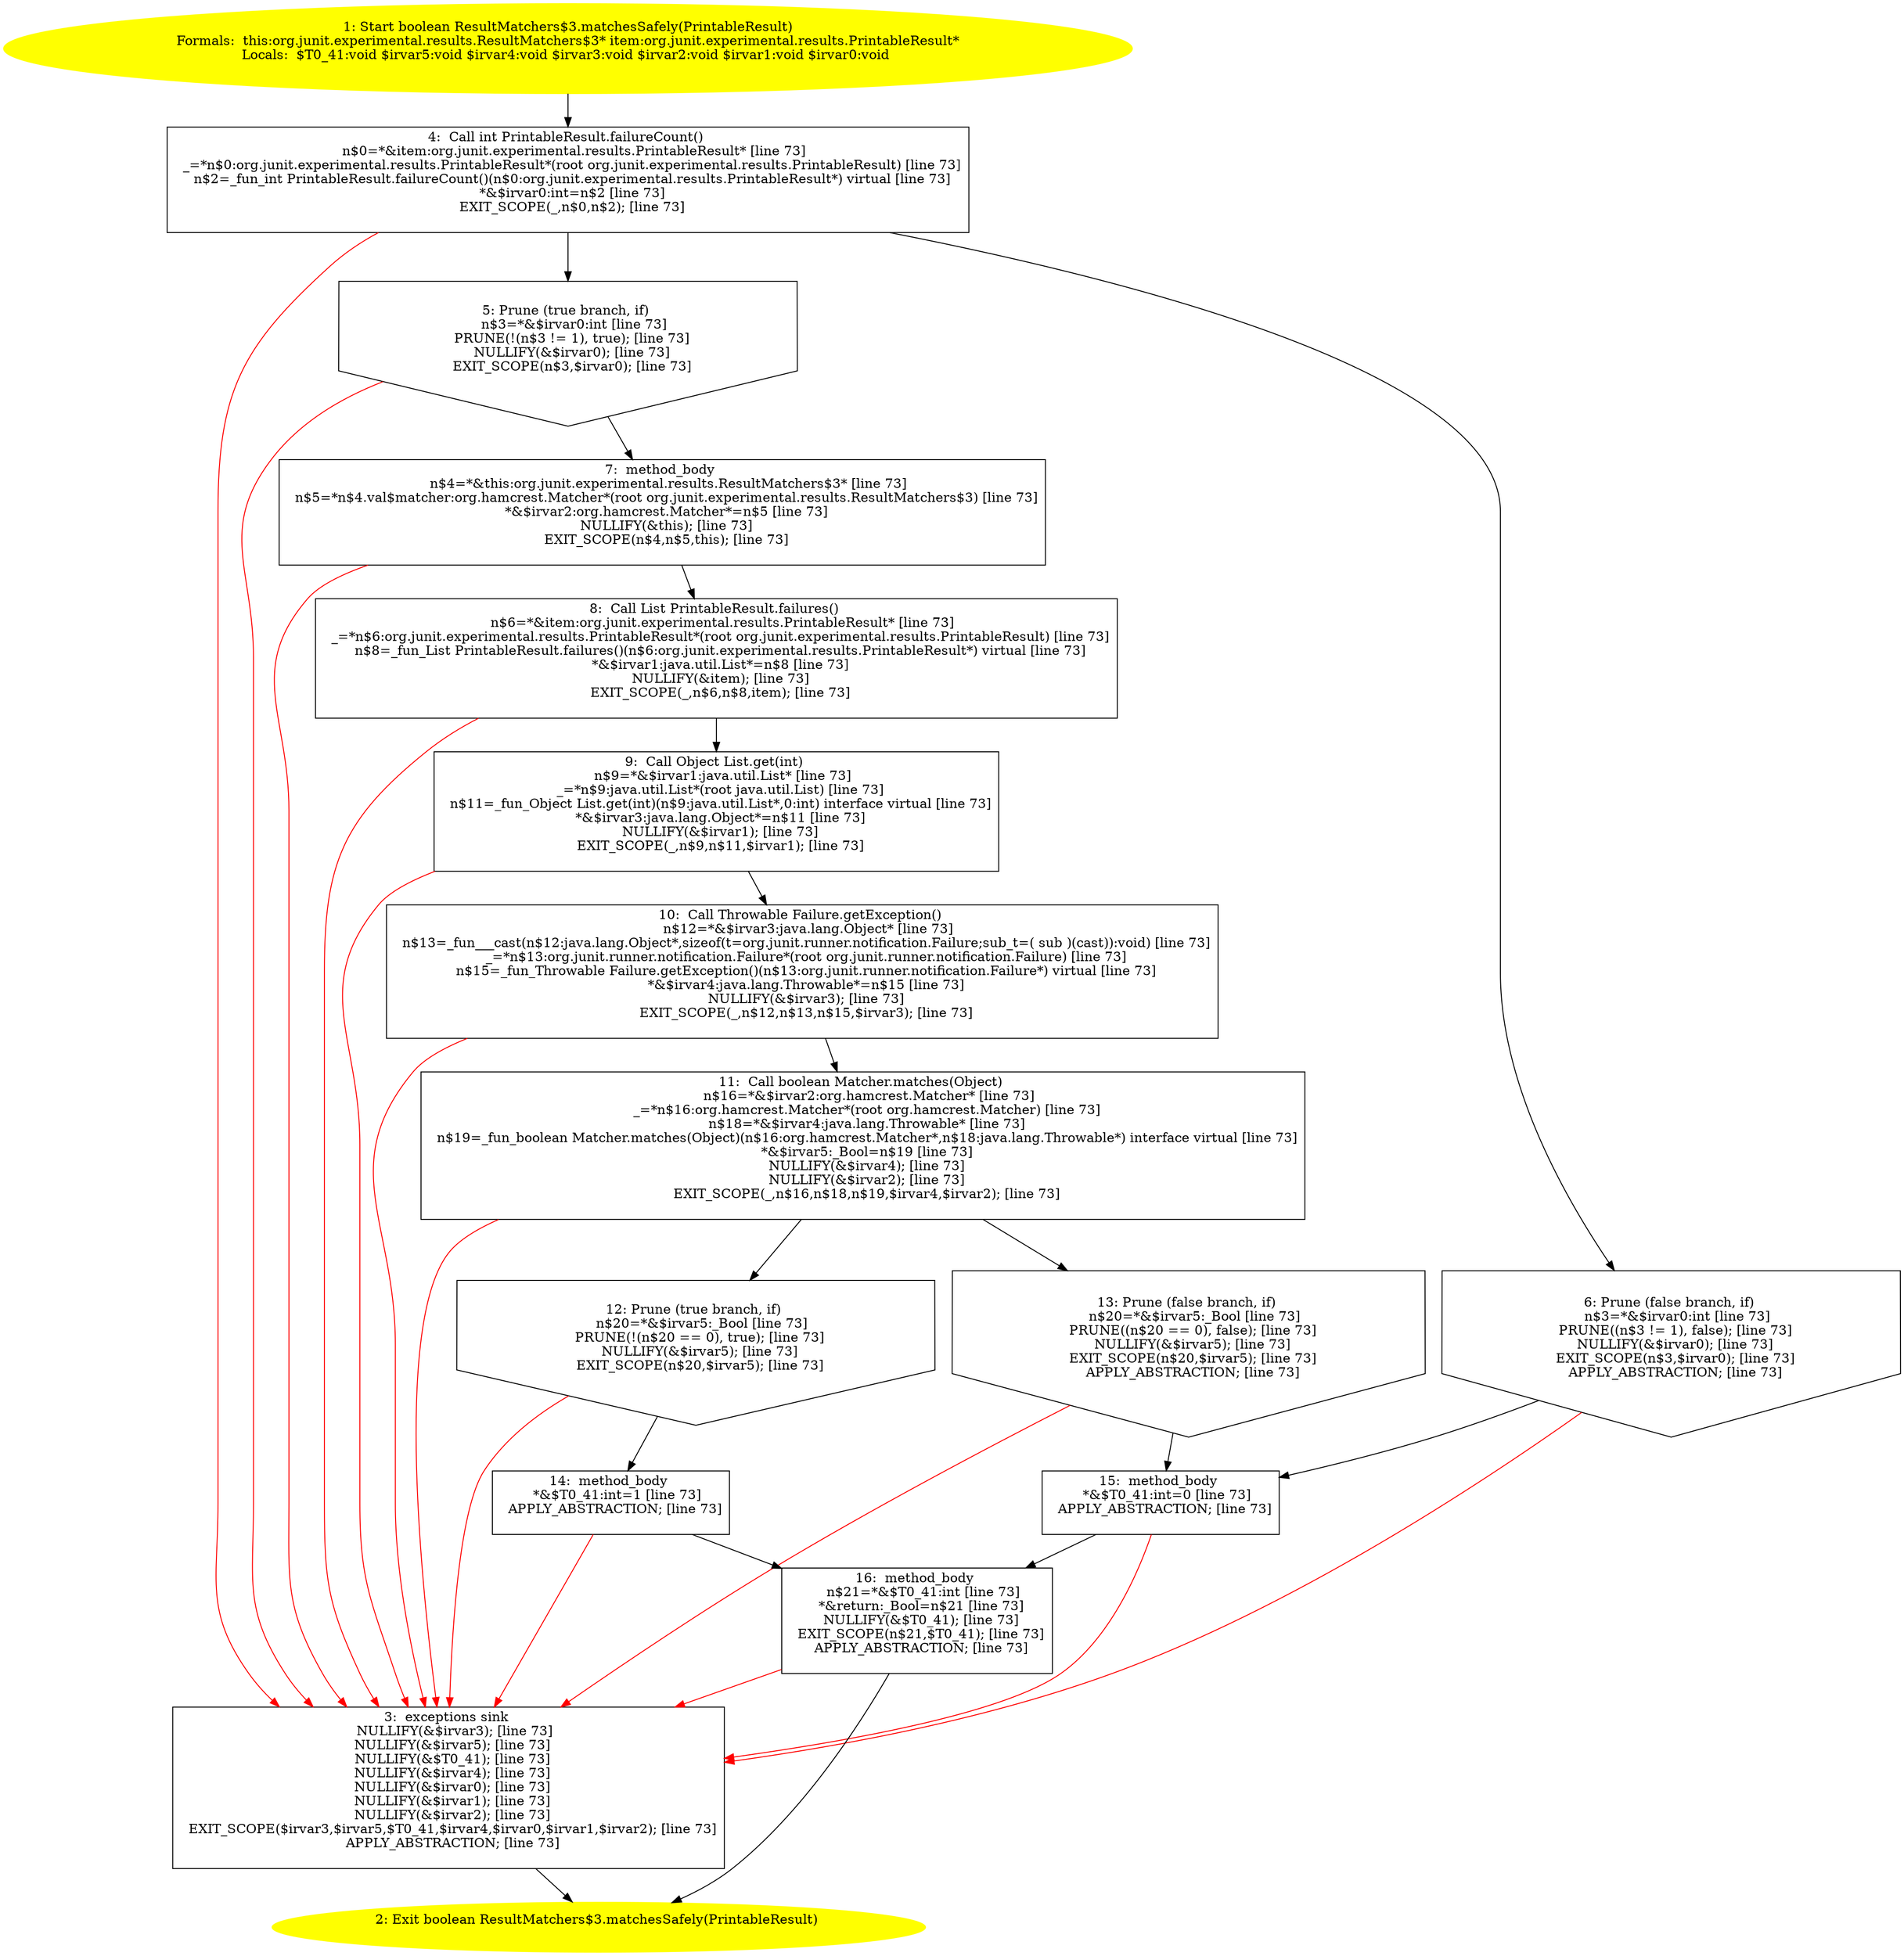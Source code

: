 /* @generated */
digraph cfg {
"org.junit.experimental.results.ResultMatchers$3.matchesSafely(org.junit.experimental.results.Printab.2a312b296b189390cfff4f5603468cbe_1" [label="1: Start boolean ResultMatchers$3.matchesSafely(PrintableResult)\nFormals:  this:org.junit.experimental.results.ResultMatchers$3* item:org.junit.experimental.results.PrintableResult*\nLocals:  $T0_41:void $irvar5:void $irvar4:void $irvar3:void $irvar2:void $irvar1:void $irvar0:void \n  " color=yellow style=filled]
	

	 "org.junit.experimental.results.ResultMatchers$3.matchesSafely(org.junit.experimental.results.Printab.2a312b296b189390cfff4f5603468cbe_1" -> "org.junit.experimental.results.ResultMatchers$3.matchesSafely(org.junit.experimental.results.Printab.2a312b296b189390cfff4f5603468cbe_4" ;
"org.junit.experimental.results.ResultMatchers$3.matchesSafely(org.junit.experimental.results.Printab.2a312b296b189390cfff4f5603468cbe_2" [label="2: Exit boolean ResultMatchers$3.matchesSafely(PrintableResult) \n  " color=yellow style=filled]
	

"org.junit.experimental.results.ResultMatchers$3.matchesSafely(org.junit.experimental.results.Printab.2a312b296b189390cfff4f5603468cbe_3" [label="3:  exceptions sink \n   NULLIFY(&$irvar3); [line 73]\n  NULLIFY(&$irvar5); [line 73]\n  NULLIFY(&$T0_41); [line 73]\n  NULLIFY(&$irvar4); [line 73]\n  NULLIFY(&$irvar0); [line 73]\n  NULLIFY(&$irvar1); [line 73]\n  NULLIFY(&$irvar2); [line 73]\n  EXIT_SCOPE($irvar3,$irvar5,$T0_41,$irvar4,$irvar0,$irvar1,$irvar2); [line 73]\n  APPLY_ABSTRACTION; [line 73]\n " shape="box"]
	

	 "org.junit.experimental.results.ResultMatchers$3.matchesSafely(org.junit.experimental.results.Printab.2a312b296b189390cfff4f5603468cbe_3" -> "org.junit.experimental.results.ResultMatchers$3.matchesSafely(org.junit.experimental.results.Printab.2a312b296b189390cfff4f5603468cbe_2" ;
"org.junit.experimental.results.ResultMatchers$3.matchesSafely(org.junit.experimental.results.Printab.2a312b296b189390cfff4f5603468cbe_4" [label="4:  Call int PrintableResult.failureCount() \n   n$0=*&item:org.junit.experimental.results.PrintableResult* [line 73]\n  _=*n$0:org.junit.experimental.results.PrintableResult*(root org.junit.experimental.results.PrintableResult) [line 73]\n  n$2=_fun_int PrintableResult.failureCount()(n$0:org.junit.experimental.results.PrintableResult*) virtual [line 73]\n  *&$irvar0:int=n$2 [line 73]\n  EXIT_SCOPE(_,n$0,n$2); [line 73]\n " shape="box"]
	

	 "org.junit.experimental.results.ResultMatchers$3.matchesSafely(org.junit.experimental.results.Printab.2a312b296b189390cfff4f5603468cbe_4" -> "org.junit.experimental.results.ResultMatchers$3.matchesSafely(org.junit.experimental.results.Printab.2a312b296b189390cfff4f5603468cbe_5" ;
	 "org.junit.experimental.results.ResultMatchers$3.matchesSafely(org.junit.experimental.results.Printab.2a312b296b189390cfff4f5603468cbe_4" -> "org.junit.experimental.results.ResultMatchers$3.matchesSafely(org.junit.experimental.results.Printab.2a312b296b189390cfff4f5603468cbe_6" ;
	 "org.junit.experimental.results.ResultMatchers$3.matchesSafely(org.junit.experimental.results.Printab.2a312b296b189390cfff4f5603468cbe_4" -> "org.junit.experimental.results.ResultMatchers$3.matchesSafely(org.junit.experimental.results.Printab.2a312b296b189390cfff4f5603468cbe_3" [color="red" ];
"org.junit.experimental.results.ResultMatchers$3.matchesSafely(org.junit.experimental.results.Printab.2a312b296b189390cfff4f5603468cbe_5" [label="5: Prune (true branch, if) \n   n$3=*&$irvar0:int [line 73]\n  PRUNE(!(n$3 != 1), true); [line 73]\n  NULLIFY(&$irvar0); [line 73]\n  EXIT_SCOPE(n$3,$irvar0); [line 73]\n " shape="invhouse"]
	

	 "org.junit.experimental.results.ResultMatchers$3.matchesSafely(org.junit.experimental.results.Printab.2a312b296b189390cfff4f5603468cbe_5" -> "org.junit.experimental.results.ResultMatchers$3.matchesSafely(org.junit.experimental.results.Printab.2a312b296b189390cfff4f5603468cbe_7" ;
	 "org.junit.experimental.results.ResultMatchers$3.matchesSafely(org.junit.experimental.results.Printab.2a312b296b189390cfff4f5603468cbe_5" -> "org.junit.experimental.results.ResultMatchers$3.matchesSafely(org.junit.experimental.results.Printab.2a312b296b189390cfff4f5603468cbe_3" [color="red" ];
"org.junit.experimental.results.ResultMatchers$3.matchesSafely(org.junit.experimental.results.Printab.2a312b296b189390cfff4f5603468cbe_6" [label="6: Prune (false branch, if) \n   n$3=*&$irvar0:int [line 73]\n  PRUNE((n$3 != 1), false); [line 73]\n  NULLIFY(&$irvar0); [line 73]\n  EXIT_SCOPE(n$3,$irvar0); [line 73]\n  APPLY_ABSTRACTION; [line 73]\n " shape="invhouse"]
	

	 "org.junit.experimental.results.ResultMatchers$3.matchesSafely(org.junit.experimental.results.Printab.2a312b296b189390cfff4f5603468cbe_6" -> "org.junit.experimental.results.ResultMatchers$3.matchesSafely(org.junit.experimental.results.Printab.2a312b296b189390cfff4f5603468cbe_15" ;
	 "org.junit.experimental.results.ResultMatchers$3.matchesSafely(org.junit.experimental.results.Printab.2a312b296b189390cfff4f5603468cbe_6" -> "org.junit.experimental.results.ResultMatchers$3.matchesSafely(org.junit.experimental.results.Printab.2a312b296b189390cfff4f5603468cbe_3" [color="red" ];
"org.junit.experimental.results.ResultMatchers$3.matchesSafely(org.junit.experimental.results.Printab.2a312b296b189390cfff4f5603468cbe_7" [label="7:  method_body \n   n$4=*&this:org.junit.experimental.results.ResultMatchers$3* [line 73]\n  n$5=*n$4.val$matcher:org.hamcrest.Matcher*(root org.junit.experimental.results.ResultMatchers$3) [line 73]\n  *&$irvar2:org.hamcrest.Matcher*=n$5 [line 73]\n  NULLIFY(&this); [line 73]\n  EXIT_SCOPE(n$4,n$5,this); [line 73]\n " shape="box"]
	

	 "org.junit.experimental.results.ResultMatchers$3.matchesSafely(org.junit.experimental.results.Printab.2a312b296b189390cfff4f5603468cbe_7" -> "org.junit.experimental.results.ResultMatchers$3.matchesSafely(org.junit.experimental.results.Printab.2a312b296b189390cfff4f5603468cbe_8" ;
	 "org.junit.experimental.results.ResultMatchers$3.matchesSafely(org.junit.experimental.results.Printab.2a312b296b189390cfff4f5603468cbe_7" -> "org.junit.experimental.results.ResultMatchers$3.matchesSafely(org.junit.experimental.results.Printab.2a312b296b189390cfff4f5603468cbe_3" [color="red" ];
"org.junit.experimental.results.ResultMatchers$3.matchesSafely(org.junit.experimental.results.Printab.2a312b296b189390cfff4f5603468cbe_8" [label="8:  Call List PrintableResult.failures() \n   n$6=*&item:org.junit.experimental.results.PrintableResult* [line 73]\n  _=*n$6:org.junit.experimental.results.PrintableResult*(root org.junit.experimental.results.PrintableResult) [line 73]\n  n$8=_fun_List PrintableResult.failures()(n$6:org.junit.experimental.results.PrintableResult*) virtual [line 73]\n  *&$irvar1:java.util.List*=n$8 [line 73]\n  NULLIFY(&item); [line 73]\n  EXIT_SCOPE(_,n$6,n$8,item); [line 73]\n " shape="box"]
	

	 "org.junit.experimental.results.ResultMatchers$3.matchesSafely(org.junit.experimental.results.Printab.2a312b296b189390cfff4f5603468cbe_8" -> "org.junit.experimental.results.ResultMatchers$3.matchesSafely(org.junit.experimental.results.Printab.2a312b296b189390cfff4f5603468cbe_9" ;
	 "org.junit.experimental.results.ResultMatchers$3.matchesSafely(org.junit.experimental.results.Printab.2a312b296b189390cfff4f5603468cbe_8" -> "org.junit.experimental.results.ResultMatchers$3.matchesSafely(org.junit.experimental.results.Printab.2a312b296b189390cfff4f5603468cbe_3" [color="red" ];
"org.junit.experimental.results.ResultMatchers$3.matchesSafely(org.junit.experimental.results.Printab.2a312b296b189390cfff4f5603468cbe_9" [label="9:  Call Object List.get(int) \n   n$9=*&$irvar1:java.util.List* [line 73]\n  _=*n$9:java.util.List*(root java.util.List) [line 73]\n  n$11=_fun_Object List.get(int)(n$9:java.util.List*,0:int) interface virtual [line 73]\n  *&$irvar3:java.lang.Object*=n$11 [line 73]\n  NULLIFY(&$irvar1); [line 73]\n  EXIT_SCOPE(_,n$9,n$11,$irvar1); [line 73]\n " shape="box"]
	

	 "org.junit.experimental.results.ResultMatchers$3.matchesSafely(org.junit.experimental.results.Printab.2a312b296b189390cfff4f5603468cbe_9" -> "org.junit.experimental.results.ResultMatchers$3.matchesSafely(org.junit.experimental.results.Printab.2a312b296b189390cfff4f5603468cbe_10" ;
	 "org.junit.experimental.results.ResultMatchers$3.matchesSafely(org.junit.experimental.results.Printab.2a312b296b189390cfff4f5603468cbe_9" -> "org.junit.experimental.results.ResultMatchers$3.matchesSafely(org.junit.experimental.results.Printab.2a312b296b189390cfff4f5603468cbe_3" [color="red" ];
"org.junit.experimental.results.ResultMatchers$3.matchesSafely(org.junit.experimental.results.Printab.2a312b296b189390cfff4f5603468cbe_10" [label="10:  Call Throwable Failure.getException() \n   n$12=*&$irvar3:java.lang.Object* [line 73]\n  n$13=_fun___cast(n$12:java.lang.Object*,sizeof(t=org.junit.runner.notification.Failure;sub_t=( sub )(cast)):void) [line 73]\n  _=*n$13:org.junit.runner.notification.Failure*(root org.junit.runner.notification.Failure) [line 73]\n  n$15=_fun_Throwable Failure.getException()(n$13:org.junit.runner.notification.Failure*) virtual [line 73]\n  *&$irvar4:java.lang.Throwable*=n$15 [line 73]\n  NULLIFY(&$irvar3); [line 73]\n  EXIT_SCOPE(_,n$12,n$13,n$15,$irvar3); [line 73]\n " shape="box"]
	

	 "org.junit.experimental.results.ResultMatchers$3.matchesSafely(org.junit.experimental.results.Printab.2a312b296b189390cfff4f5603468cbe_10" -> "org.junit.experimental.results.ResultMatchers$3.matchesSafely(org.junit.experimental.results.Printab.2a312b296b189390cfff4f5603468cbe_11" ;
	 "org.junit.experimental.results.ResultMatchers$3.matchesSafely(org.junit.experimental.results.Printab.2a312b296b189390cfff4f5603468cbe_10" -> "org.junit.experimental.results.ResultMatchers$3.matchesSafely(org.junit.experimental.results.Printab.2a312b296b189390cfff4f5603468cbe_3" [color="red" ];
"org.junit.experimental.results.ResultMatchers$3.matchesSafely(org.junit.experimental.results.Printab.2a312b296b189390cfff4f5603468cbe_11" [label="11:  Call boolean Matcher.matches(Object) \n   n$16=*&$irvar2:org.hamcrest.Matcher* [line 73]\n  _=*n$16:org.hamcrest.Matcher*(root org.hamcrest.Matcher) [line 73]\n  n$18=*&$irvar4:java.lang.Throwable* [line 73]\n  n$19=_fun_boolean Matcher.matches(Object)(n$16:org.hamcrest.Matcher*,n$18:java.lang.Throwable*) interface virtual [line 73]\n  *&$irvar5:_Bool=n$19 [line 73]\n  NULLIFY(&$irvar4); [line 73]\n  NULLIFY(&$irvar2); [line 73]\n  EXIT_SCOPE(_,n$16,n$18,n$19,$irvar4,$irvar2); [line 73]\n " shape="box"]
	

	 "org.junit.experimental.results.ResultMatchers$3.matchesSafely(org.junit.experimental.results.Printab.2a312b296b189390cfff4f5603468cbe_11" -> "org.junit.experimental.results.ResultMatchers$3.matchesSafely(org.junit.experimental.results.Printab.2a312b296b189390cfff4f5603468cbe_12" ;
	 "org.junit.experimental.results.ResultMatchers$3.matchesSafely(org.junit.experimental.results.Printab.2a312b296b189390cfff4f5603468cbe_11" -> "org.junit.experimental.results.ResultMatchers$3.matchesSafely(org.junit.experimental.results.Printab.2a312b296b189390cfff4f5603468cbe_13" ;
	 "org.junit.experimental.results.ResultMatchers$3.matchesSafely(org.junit.experimental.results.Printab.2a312b296b189390cfff4f5603468cbe_11" -> "org.junit.experimental.results.ResultMatchers$3.matchesSafely(org.junit.experimental.results.Printab.2a312b296b189390cfff4f5603468cbe_3" [color="red" ];
"org.junit.experimental.results.ResultMatchers$3.matchesSafely(org.junit.experimental.results.Printab.2a312b296b189390cfff4f5603468cbe_12" [label="12: Prune (true branch, if) \n   n$20=*&$irvar5:_Bool [line 73]\n  PRUNE(!(n$20 == 0), true); [line 73]\n  NULLIFY(&$irvar5); [line 73]\n  EXIT_SCOPE(n$20,$irvar5); [line 73]\n " shape="invhouse"]
	

	 "org.junit.experimental.results.ResultMatchers$3.matchesSafely(org.junit.experimental.results.Printab.2a312b296b189390cfff4f5603468cbe_12" -> "org.junit.experimental.results.ResultMatchers$3.matchesSafely(org.junit.experimental.results.Printab.2a312b296b189390cfff4f5603468cbe_14" ;
	 "org.junit.experimental.results.ResultMatchers$3.matchesSafely(org.junit.experimental.results.Printab.2a312b296b189390cfff4f5603468cbe_12" -> "org.junit.experimental.results.ResultMatchers$3.matchesSafely(org.junit.experimental.results.Printab.2a312b296b189390cfff4f5603468cbe_3" [color="red" ];
"org.junit.experimental.results.ResultMatchers$3.matchesSafely(org.junit.experimental.results.Printab.2a312b296b189390cfff4f5603468cbe_13" [label="13: Prune (false branch, if) \n   n$20=*&$irvar5:_Bool [line 73]\n  PRUNE((n$20 == 0), false); [line 73]\n  NULLIFY(&$irvar5); [line 73]\n  EXIT_SCOPE(n$20,$irvar5); [line 73]\n  APPLY_ABSTRACTION; [line 73]\n " shape="invhouse"]
	

	 "org.junit.experimental.results.ResultMatchers$3.matchesSafely(org.junit.experimental.results.Printab.2a312b296b189390cfff4f5603468cbe_13" -> "org.junit.experimental.results.ResultMatchers$3.matchesSafely(org.junit.experimental.results.Printab.2a312b296b189390cfff4f5603468cbe_15" ;
	 "org.junit.experimental.results.ResultMatchers$3.matchesSafely(org.junit.experimental.results.Printab.2a312b296b189390cfff4f5603468cbe_13" -> "org.junit.experimental.results.ResultMatchers$3.matchesSafely(org.junit.experimental.results.Printab.2a312b296b189390cfff4f5603468cbe_3" [color="red" ];
"org.junit.experimental.results.ResultMatchers$3.matchesSafely(org.junit.experimental.results.Printab.2a312b296b189390cfff4f5603468cbe_14" [label="14:  method_body \n   *&$T0_41:int=1 [line 73]\n  APPLY_ABSTRACTION; [line 73]\n " shape="box"]
	

	 "org.junit.experimental.results.ResultMatchers$3.matchesSafely(org.junit.experimental.results.Printab.2a312b296b189390cfff4f5603468cbe_14" -> "org.junit.experimental.results.ResultMatchers$3.matchesSafely(org.junit.experimental.results.Printab.2a312b296b189390cfff4f5603468cbe_16" ;
	 "org.junit.experimental.results.ResultMatchers$3.matchesSafely(org.junit.experimental.results.Printab.2a312b296b189390cfff4f5603468cbe_14" -> "org.junit.experimental.results.ResultMatchers$3.matchesSafely(org.junit.experimental.results.Printab.2a312b296b189390cfff4f5603468cbe_3" [color="red" ];
"org.junit.experimental.results.ResultMatchers$3.matchesSafely(org.junit.experimental.results.Printab.2a312b296b189390cfff4f5603468cbe_15" [label="15:  method_body \n   *&$T0_41:int=0 [line 73]\n  APPLY_ABSTRACTION; [line 73]\n " shape="box"]
	

	 "org.junit.experimental.results.ResultMatchers$3.matchesSafely(org.junit.experimental.results.Printab.2a312b296b189390cfff4f5603468cbe_15" -> "org.junit.experimental.results.ResultMatchers$3.matchesSafely(org.junit.experimental.results.Printab.2a312b296b189390cfff4f5603468cbe_16" ;
	 "org.junit.experimental.results.ResultMatchers$3.matchesSafely(org.junit.experimental.results.Printab.2a312b296b189390cfff4f5603468cbe_15" -> "org.junit.experimental.results.ResultMatchers$3.matchesSafely(org.junit.experimental.results.Printab.2a312b296b189390cfff4f5603468cbe_3" [color="red" ];
"org.junit.experimental.results.ResultMatchers$3.matchesSafely(org.junit.experimental.results.Printab.2a312b296b189390cfff4f5603468cbe_16" [label="16:  method_body \n   n$21=*&$T0_41:int [line 73]\n  *&return:_Bool=n$21 [line 73]\n  NULLIFY(&$T0_41); [line 73]\n  EXIT_SCOPE(n$21,$T0_41); [line 73]\n  APPLY_ABSTRACTION; [line 73]\n " shape="box"]
	

	 "org.junit.experimental.results.ResultMatchers$3.matchesSafely(org.junit.experimental.results.Printab.2a312b296b189390cfff4f5603468cbe_16" -> "org.junit.experimental.results.ResultMatchers$3.matchesSafely(org.junit.experimental.results.Printab.2a312b296b189390cfff4f5603468cbe_2" ;
	 "org.junit.experimental.results.ResultMatchers$3.matchesSafely(org.junit.experimental.results.Printab.2a312b296b189390cfff4f5603468cbe_16" -> "org.junit.experimental.results.ResultMatchers$3.matchesSafely(org.junit.experimental.results.Printab.2a312b296b189390cfff4f5603468cbe_3" [color="red" ];
}

